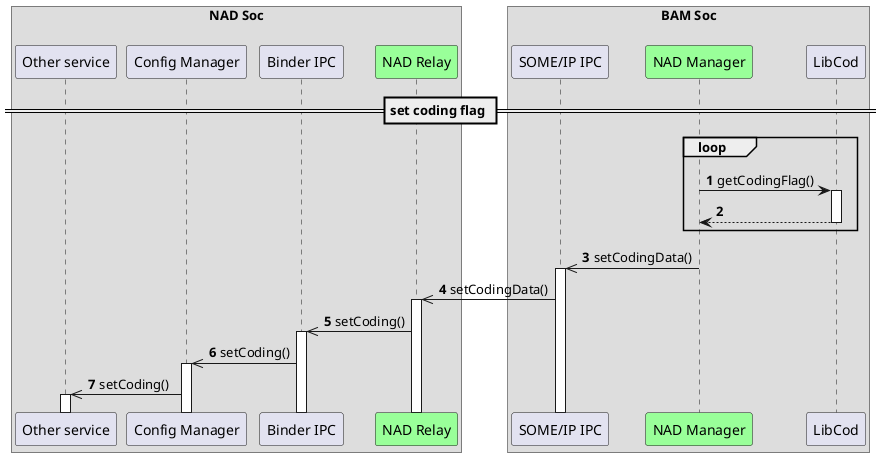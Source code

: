 
@startuml
!pragma teoz true
autonumber

autoactivate on
box "NAD Soc\n"

    participant "Other service" as app
    participant "Config Manager" as config

    participant "Binder IPC" as bin 

    participant "NAD Relay" as code_pro #99FF99
   
end box

    

box "BAM Soc\n"
    participant "SOME/IP IPC" as sip 

  
    participant "NAD Manager" as nadm #99FF99
  

    participant "LibCod" as lib

end box



== set coding flag ==
    loop 
    nadm -> lib: getCodingFlag()
    nadm <-- lib:
    end loop
 
    nadm ->> sip: setCodingData()
    sip ->> code_pro: setCodingData()
    code_pro ->> bin: setCoding()
    bin ->> config: setCoding()
    config ->> app: setCoding()


@enduml


